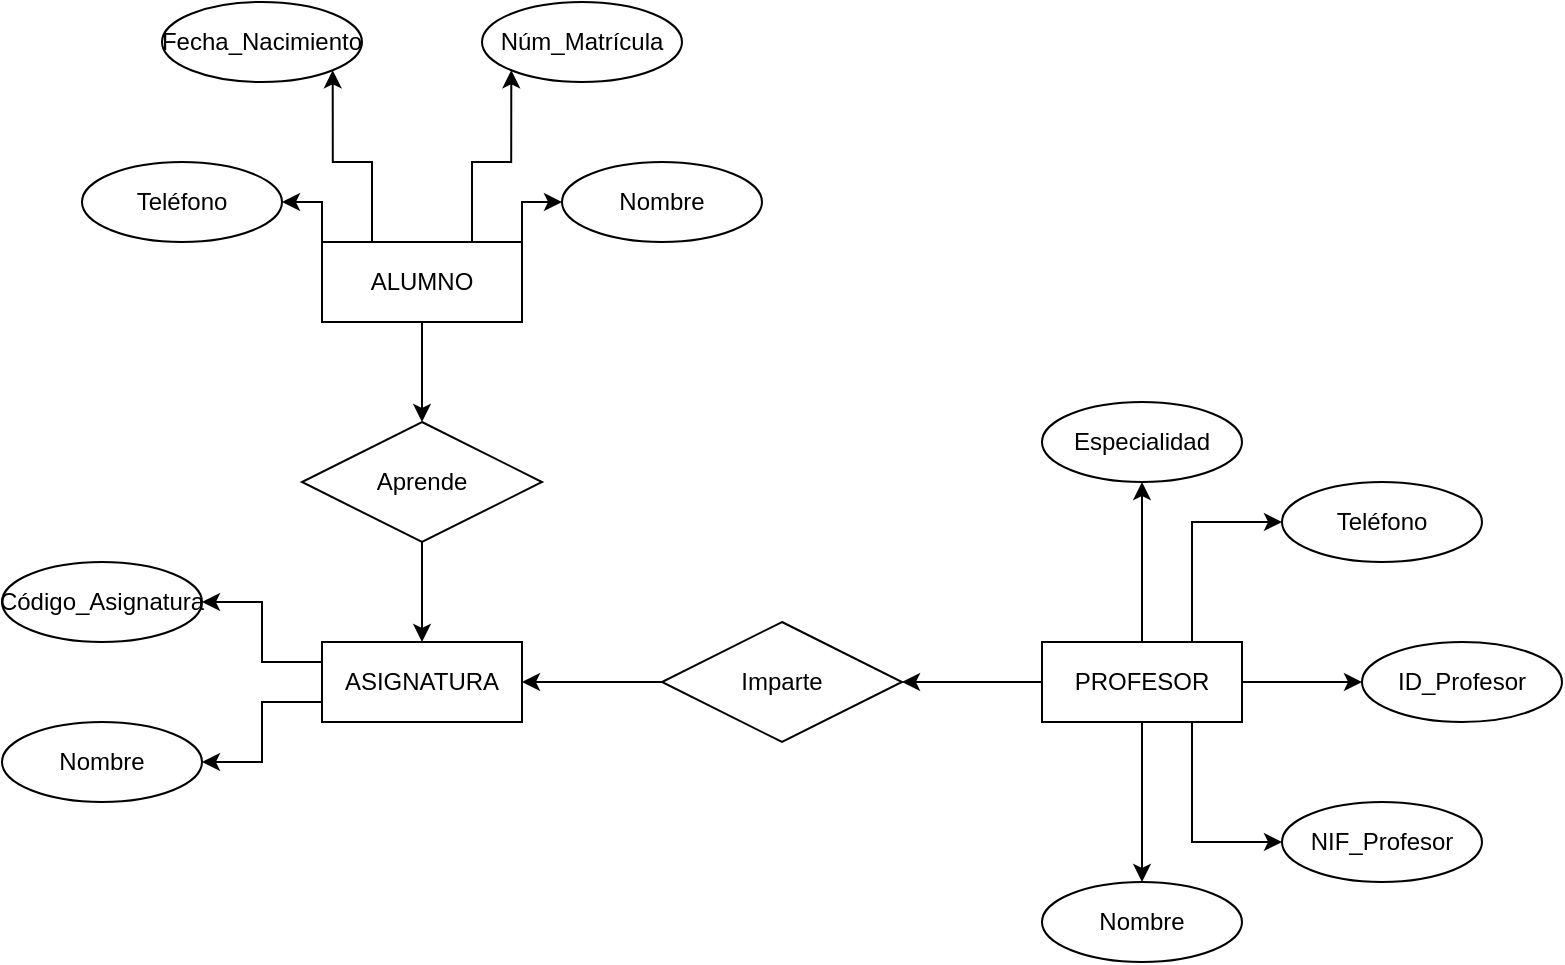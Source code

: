 <mxfile version="24.7.7">
  <diagram name="Página-1" id="Jg9JMPbk8pwASnv8NfW3">
    <mxGraphModel dx="2261" dy="780" grid="1" gridSize="10" guides="1" tooltips="1" connect="1" arrows="1" fold="1" page="1" pageScale="1" pageWidth="827" pageHeight="1169" math="0" shadow="0">
      <root>
        <mxCell id="0" />
        <mxCell id="1" parent="0" />
        <mxCell id="B1tBxiwU7NG2yBbOXdDy-28" style="edgeStyle=orthogonalEdgeStyle;rounded=0;orthogonalLoop=1;jettySize=auto;html=1;exitX=0.5;exitY=1;exitDx=0;exitDy=0;entryX=0.5;entryY=0;entryDx=0;entryDy=0;" edge="1" parent="1" source="B1tBxiwU7NG2yBbOXdDy-1" target="B1tBxiwU7NG2yBbOXdDy-27">
          <mxGeometry relative="1" as="geometry" />
        </mxCell>
        <mxCell id="B1tBxiwU7NG2yBbOXdDy-36" style="edgeStyle=orthogonalEdgeStyle;rounded=0;orthogonalLoop=1;jettySize=auto;html=1;exitX=0;exitY=0;exitDx=0;exitDy=0;entryX=1;entryY=0.5;entryDx=0;entryDy=0;" edge="1" parent="1" source="B1tBxiwU7NG2yBbOXdDy-1" target="B1tBxiwU7NG2yBbOXdDy-4">
          <mxGeometry relative="1" as="geometry">
            <Array as="points">
              <mxPoint x="-270" y="220" />
            </Array>
          </mxGeometry>
        </mxCell>
        <mxCell id="B1tBxiwU7NG2yBbOXdDy-37" style="edgeStyle=orthogonalEdgeStyle;rounded=0;orthogonalLoop=1;jettySize=auto;html=1;exitX=1;exitY=0;exitDx=0;exitDy=0;entryX=0;entryY=0.5;entryDx=0;entryDy=0;" edge="1" parent="1" source="B1tBxiwU7NG2yBbOXdDy-1" target="B1tBxiwU7NG2yBbOXdDy-7">
          <mxGeometry relative="1" as="geometry">
            <Array as="points">
              <mxPoint x="-170" y="220" />
            </Array>
          </mxGeometry>
        </mxCell>
        <mxCell id="B1tBxiwU7NG2yBbOXdDy-38" style="edgeStyle=orthogonalEdgeStyle;rounded=0;orthogonalLoop=1;jettySize=auto;html=1;exitX=0.75;exitY=0;exitDx=0;exitDy=0;entryX=0;entryY=1;entryDx=0;entryDy=0;" edge="1" parent="1" source="B1tBxiwU7NG2yBbOXdDy-1" target="B1tBxiwU7NG2yBbOXdDy-6">
          <mxGeometry relative="1" as="geometry" />
        </mxCell>
        <mxCell id="B1tBxiwU7NG2yBbOXdDy-39" style="edgeStyle=orthogonalEdgeStyle;rounded=0;orthogonalLoop=1;jettySize=auto;html=1;exitX=0.25;exitY=0;exitDx=0;exitDy=0;entryX=1;entryY=1;entryDx=0;entryDy=0;" edge="1" parent="1" source="B1tBxiwU7NG2yBbOXdDy-1" target="B1tBxiwU7NG2yBbOXdDy-5">
          <mxGeometry relative="1" as="geometry" />
        </mxCell>
        <mxCell id="B1tBxiwU7NG2yBbOXdDy-1" value="ALUMNO" style="whiteSpace=wrap;html=1;align=center;" vertex="1" parent="1">
          <mxGeometry x="-270" y="240" width="100" height="40" as="geometry" />
        </mxCell>
        <mxCell id="B1tBxiwU7NG2yBbOXdDy-34" style="edgeStyle=orthogonalEdgeStyle;rounded=0;orthogonalLoop=1;jettySize=auto;html=1;exitX=0;exitY=0.25;exitDx=0;exitDy=0;entryX=1;entryY=0.5;entryDx=0;entryDy=0;" edge="1" parent="1" source="B1tBxiwU7NG2yBbOXdDy-2" target="B1tBxiwU7NG2yBbOXdDy-13">
          <mxGeometry relative="1" as="geometry" />
        </mxCell>
        <mxCell id="B1tBxiwU7NG2yBbOXdDy-35" style="edgeStyle=orthogonalEdgeStyle;rounded=0;orthogonalLoop=1;jettySize=auto;html=1;exitX=0;exitY=0.75;exitDx=0;exitDy=0;" edge="1" parent="1" source="B1tBxiwU7NG2yBbOXdDy-2" target="B1tBxiwU7NG2yBbOXdDy-12">
          <mxGeometry relative="1" as="geometry" />
        </mxCell>
        <mxCell id="B1tBxiwU7NG2yBbOXdDy-2" value="ASIGNATURA" style="whiteSpace=wrap;html=1;align=center;" vertex="1" parent="1">
          <mxGeometry x="-270" y="440" width="100" height="40" as="geometry" />
        </mxCell>
        <mxCell id="B1tBxiwU7NG2yBbOXdDy-21" style="edgeStyle=orthogonalEdgeStyle;rounded=0;orthogonalLoop=1;jettySize=auto;html=1;exitX=0.5;exitY=1;exitDx=0;exitDy=0;entryX=0.5;entryY=0;entryDx=0;entryDy=0;" edge="1" parent="1" source="B1tBxiwU7NG2yBbOXdDy-3" target="B1tBxiwU7NG2yBbOXdDy-18">
          <mxGeometry relative="1" as="geometry" />
        </mxCell>
        <mxCell id="B1tBxiwU7NG2yBbOXdDy-22" style="edgeStyle=orthogonalEdgeStyle;rounded=0;orthogonalLoop=1;jettySize=auto;html=1;exitX=0.5;exitY=0;exitDx=0;exitDy=0;entryX=0.5;entryY=1;entryDx=0;entryDy=0;" edge="1" parent="1" source="B1tBxiwU7NG2yBbOXdDy-3" target="B1tBxiwU7NG2yBbOXdDy-20">
          <mxGeometry relative="1" as="geometry" />
        </mxCell>
        <mxCell id="B1tBxiwU7NG2yBbOXdDy-23" style="edgeStyle=orthogonalEdgeStyle;rounded=0;orthogonalLoop=1;jettySize=auto;html=1;exitX=0.75;exitY=0;exitDx=0;exitDy=0;entryX=0;entryY=0.5;entryDx=0;entryDy=0;" edge="1" parent="1" source="B1tBxiwU7NG2yBbOXdDy-3" target="B1tBxiwU7NG2yBbOXdDy-19">
          <mxGeometry relative="1" as="geometry" />
        </mxCell>
        <mxCell id="B1tBxiwU7NG2yBbOXdDy-24" style="edgeStyle=orthogonalEdgeStyle;rounded=0;orthogonalLoop=1;jettySize=auto;html=1;exitX=0.75;exitY=1;exitDx=0;exitDy=0;entryX=0;entryY=0.5;entryDx=0;entryDy=0;" edge="1" parent="1" source="B1tBxiwU7NG2yBbOXdDy-3" target="B1tBxiwU7NG2yBbOXdDy-17">
          <mxGeometry relative="1" as="geometry" />
        </mxCell>
        <mxCell id="B1tBxiwU7NG2yBbOXdDy-25" style="edgeStyle=orthogonalEdgeStyle;rounded=0;orthogonalLoop=1;jettySize=auto;html=1;exitX=1;exitY=0.5;exitDx=0;exitDy=0;" edge="1" parent="1" source="B1tBxiwU7NG2yBbOXdDy-3" target="B1tBxiwU7NG2yBbOXdDy-16">
          <mxGeometry relative="1" as="geometry" />
        </mxCell>
        <mxCell id="B1tBxiwU7NG2yBbOXdDy-32" style="edgeStyle=orthogonalEdgeStyle;rounded=0;orthogonalLoop=1;jettySize=auto;html=1;exitX=0;exitY=0.5;exitDx=0;exitDy=0;entryX=1;entryY=0.5;entryDx=0;entryDy=0;" edge="1" parent="1" source="B1tBxiwU7NG2yBbOXdDy-3" target="B1tBxiwU7NG2yBbOXdDy-31">
          <mxGeometry relative="1" as="geometry" />
        </mxCell>
        <mxCell id="B1tBxiwU7NG2yBbOXdDy-3" value="PROFESOR" style="whiteSpace=wrap;html=1;align=center;" vertex="1" parent="1">
          <mxGeometry x="90" y="440" width="100" height="40" as="geometry" />
        </mxCell>
        <mxCell id="B1tBxiwU7NG2yBbOXdDy-4" value="Teléfono" style="ellipse;whiteSpace=wrap;html=1;align=center;" vertex="1" parent="1">
          <mxGeometry x="-390" y="200" width="100" height="40" as="geometry" />
        </mxCell>
        <mxCell id="B1tBxiwU7NG2yBbOXdDy-5" value="Fecha_Nacimiento" style="ellipse;whiteSpace=wrap;html=1;align=center;" vertex="1" parent="1">
          <mxGeometry x="-350" y="120" width="100" height="40" as="geometry" />
        </mxCell>
        <mxCell id="B1tBxiwU7NG2yBbOXdDy-6" value="Núm_Matrícula" style="ellipse;whiteSpace=wrap;html=1;align=center;" vertex="1" parent="1">
          <mxGeometry x="-190" y="120" width="100" height="40" as="geometry" />
        </mxCell>
        <mxCell id="B1tBxiwU7NG2yBbOXdDy-7" value="Nombre" style="ellipse;whiteSpace=wrap;html=1;align=center;" vertex="1" parent="1">
          <mxGeometry x="-150" y="200" width="100" height="40" as="geometry" />
        </mxCell>
        <mxCell id="B1tBxiwU7NG2yBbOXdDy-12" value="Nombre" style="ellipse;whiteSpace=wrap;html=1;align=center;" vertex="1" parent="1">
          <mxGeometry x="-430" y="480" width="100" height="40" as="geometry" />
        </mxCell>
        <mxCell id="B1tBxiwU7NG2yBbOXdDy-13" value="Código_Asignatura" style="ellipse;whiteSpace=wrap;html=1;align=center;" vertex="1" parent="1">
          <mxGeometry x="-430" y="400" width="100" height="40" as="geometry" />
        </mxCell>
        <mxCell id="B1tBxiwU7NG2yBbOXdDy-16" value="ID_Profesor" style="ellipse;whiteSpace=wrap;html=1;align=center;" vertex="1" parent="1">
          <mxGeometry x="250" y="440" width="100" height="40" as="geometry" />
        </mxCell>
        <mxCell id="B1tBxiwU7NG2yBbOXdDy-17" value="NIF_Profesor" style="ellipse;whiteSpace=wrap;html=1;align=center;" vertex="1" parent="1">
          <mxGeometry x="210" y="520" width="100" height="40" as="geometry" />
        </mxCell>
        <mxCell id="B1tBxiwU7NG2yBbOXdDy-18" value="Nombre" style="ellipse;whiteSpace=wrap;html=1;align=center;" vertex="1" parent="1">
          <mxGeometry x="90" y="560" width="100" height="40" as="geometry" />
        </mxCell>
        <mxCell id="B1tBxiwU7NG2yBbOXdDy-19" value="Teléfono" style="ellipse;whiteSpace=wrap;html=1;align=center;" vertex="1" parent="1">
          <mxGeometry x="210" y="360" width="100" height="40" as="geometry" />
        </mxCell>
        <mxCell id="B1tBxiwU7NG2yBbOXdDy-20" value="Especialidad" style="ellipse;whiteSpace=wrap;html=1;align=center;" vertex="1" parent="1">
          <mxGeometry x="90" y="320" width="100" height="40" as="geometry" />
        </mxCell>
        <mxCell id="B1tBxiwU7NG2yBbOXdDy-26" style="edgeStyle=orthogonalEdgeStyle;rounded=0;orthogonalLoop=1;jettySize=auto;html=1;exitX=0.5;exitY=1;exitDx=0;exitDy=0;" edge="1" parent="1" source="B1tBxiwU7NG2yBbOXdDy-1" target="B1tBxiwU7NG2yBbOXdDy-1">
          <mxGeometry relative="1" as="geometry" />
        </mxCell>
        <mxCell id="B1tBxiwU7NG2yBbOXdDy-29" style="edgeStyle=orthogonalEdgeStyle;rounded=0;orthogonalLoop=1;jettySize=auto;html=1;exitX=0.5;exitY=1;exitDx=0;exitDy=0;entryX=0.5;entryY=0;entryDx=0;entryDy=0;" edge="1" parent="1" source="B1tBxiwU7NG2yBbOXdDy-27" target="B1tBxiwU7NG2yBbOXdDy-2">
          <mxGeometry relative="1" as="geometry" />
        </mxCell>
        <mxCell id="B1tBxiwU7NG2yBbOXdDy-27" value="Aprende" style="shape=rhombus;perimeter=rhombusPerimeter;whiteSpace=wrap;html=1;align=center;" vertex="1" parent="1">
          <mxGeometry x="-280" y="330" width="120" height="60" as="geometry" />
        </mxCell>
        <mxCell id="B1tBxiwU7NG2yBbOXdDy-33" style="edgeStyle=orthogonalEdgeStyle;rounded=0;orthogonalLoop=1;jettySize=auto;html=1;exitX=0;exitY=0.5;exitDx=0;exitDy=0;entryX=1;entryY=0.5;entryDx=0;entryDy=0;" edge="1" parent="1" source="B1tBxiwU7NG2yBbOXdDy-31" target="B1tBxiwU7NG2yBbOXdDy-2">
          <mxGeometry relative="1" as="geometry" />
        </mxCell>
        <mxCell id="B1tBxiwU7NG2yBbOXdDy-31" value="Imparte" style="shape=rhombus;perimeter=rhombusPerimeter;whiteSpace=wrap;html=1;align=center;" vertex="1" parent="1">
          <mxGeometry x="-100" y="430" width="120" height="60" as="geometry" />
        </mxCell>
      </root>
    </mxGraphModel>
  </diagram>
</mxfile>
